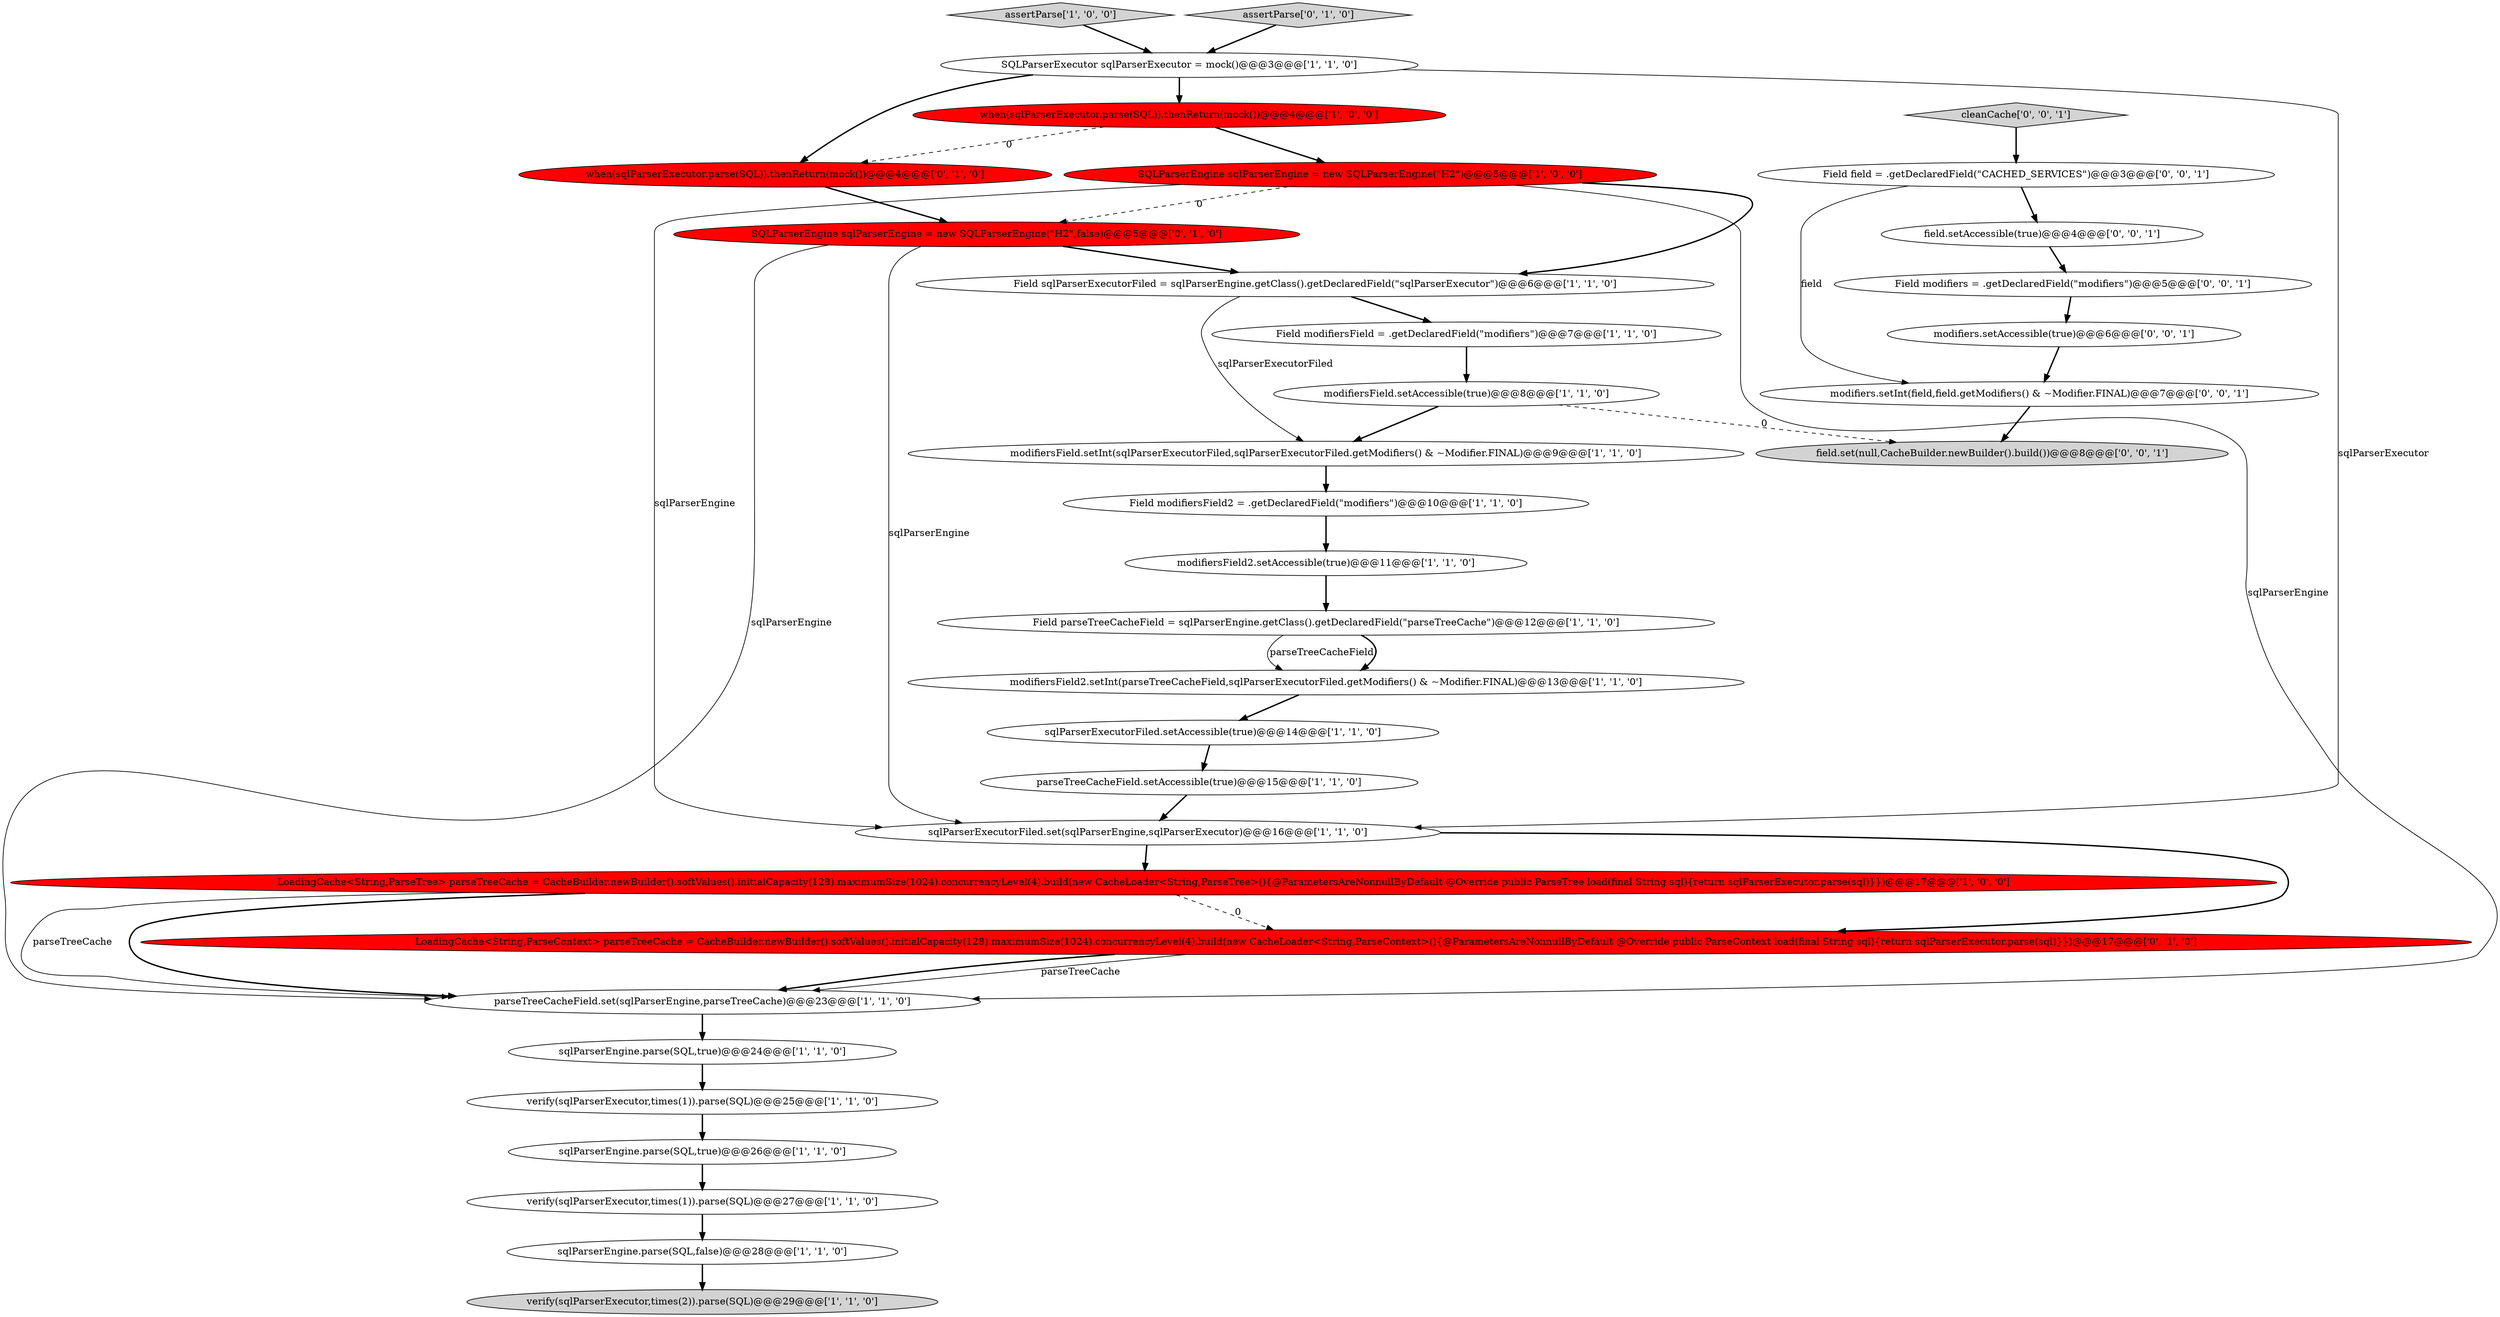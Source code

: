 digraph {
33 [style = filled, label = "modifiers.setAccessible(true)@@@6@@@['0', '0', '1']", fillcolor = white, shape = ellipse image = "AAA0AAABBB3BBB"];
22 [style = filled, label = "sqlParserEngine.parse(SQL,false)@@@28@@@['1', '1', '0']", fillcolor = white, shape = ellipse image = "AAA0AAABBB1BBB"];
13 [style = filled, label = "sqlParserExecutorFiled.set(sqlParserEngine,sqlParserExecutor)@@@16@@@['1', '1', '0']", fillcolor = white, shape = ellipse image = "AAA0AAABBB1BBB"];
5 [style = filled, label = "modifiersField2.setAccessible(true)@@@11@@@['1', '1', '0']", fillcolor = white, shape = ellipse image = "AAA0AAABBB1BBB"];
32 [style = filled, label = "cleanCache['0', '0', '1']", fillcolor = lightgray, shape = diamond image = "AAA0AAABBB3BBB"];
8 [style = filled, label = "SQLParserEngine sqlParserEngine = new SQLParserEngine(\"H2\")@@@5@@@['1', '0', '0']", fillcolor = red, shape = ellipse image = "AAA1AAABBB1BBB"];
23 [style = filled, label = "LoadingCache<String,ParseContext> parseTreeCache = CacheBuilder.newBuilder().softValues().initialCapacity(128).maximumSize(1024).concurrencyLevel(4).build(new CacheLoader<String,ParseContext>(){@ParametersAreNonnullByDefault @Override public ParseContext load(final String sql){return sqlParserExecutor.parse(sql)}})@@@17@@@['0', '1', '0']", fillcolor = red, shape = ellipse image = "AAA1AAABBB2BBB"];
26 [style = filled, label = "when(sqlParserExecutor.parse(SQL)).thenReturn(mock())@@@4@@@['0', '1', '0']", fillcolor = red, shape = ellipse image = "AAA1AAABBB2BBB"];
15 [style = filled, label = "modifiersField.setAccessible(true)@@@8@@@['1', '1', '0']", fillcolor = white, shape = ellipse image = "AAA0AAABBB1BBB"];
0 [style = filled, label = "when(sqlParserExecutor.parse(SQL)).thenReturn(mock())@@@4@@@['1', '0', '0']", fillcolor = red, shape = ellipse image = "AAA1AAABBB1BBB"];
21 [style = filled, label = "Field modifiersField2 = .getDeclaredField(\"modifiers\")@@@10@@@['1', '1', '0']", fillcolor = white, shape = ellipse image = "AAA0AAABBB1BBB"];
16 [style = filled, label = "Field parseTreeCacheField = sqlParserEngine.getClass().getDeclaredField(\"parseTreeCache\")@@@12@@@['1', '1', '0']", fillcolor = white, shape = ellipse image = "AAA0AAABBB1BBB"];
20 [style = filled, label = "modifiersField.setInt(sqlParserExecutorFiled,sqlParserExecutorFiled.getModifiers() & ~Modifier.FINAL)@@@9@@@['1', '1', '0']", fillcolor = white, shape = ellipse image = "AAA0AAABBB1BBB"];
4 [style = filled, label = "parseTreeCacheField.setAccessible(true)@@@15@@@['1', '1', '0']", fillcolor = white, shape = ellipse image = "AAA0AAABBB1BBB"];
3 [style = filled, label = "sqlParserEngine.parse(SQL,true)@@@26@@@['1', '1', '0']", fillcolor = white, shape = ellipse image = "AAA0AAABBB1BBB"];
30 [style = filled, label = "modifiers.setInt(field,field.getModifiers() & ~Modifier.FINAL)@@@7@@@['0', '0', '1']", fillcolor = white, shape = ellipse image = "AAA0AAABBB3BBB"];
1 [style = filled, label = "LoadingCache<String,ParseTree> parseTreeCache = CacheBuilder.newBuilder().softValues().initialCapacity(128).maximumSize(1024).concurrencyLevel(4).build(new CacheLoader<String,ParseTree>(){@ParametersAreNonnullByDefault @Override public ParseTree load(final String sql){return sqlParserExecutor.parse(sql)}})@@@17@@@['1', '0', '0']", fillcolor = red, shape = ellipse image = "AAA1AAABBB1BBB"];
19 [style = filled, label = "Field modifiersField = .getDeclaredField(\"modifiers\")@@@7@@@['1', '1', '0']", fillcolor = white, shape = ellipse image = "AAA0AAABBB1BBB"];
24 [style = filled, label = "SQLParserEngine sqlParserEngine = new SQLParserEngine(\"H2\",false)@@@5@@@['0', '1', '0']", fillcolor = red, shape = ellipse image = "AAA1AAABBB2BBB"];
31 [style = filled, label = "Field modifiers = .getDeclaredField(\"modifiers\")@@@5@@@['0', '0', '1']", fillcolor = white, shape = ellipse image = "AAA0AAABBB3BBB"];
6 [style = filled, label = "parseTreeCacheField.set(sqlParserEngine,parseTreeCache)@@@23@@@['1', '1', '0']", fillcolor = white, shape = ellipse image = "AAA0AAABBB1BBB"];
29 [style = filled, label = "field.set(null,CacheBuilder.newBuilder().build())@@@8@@@['0', '0', '1']", fillcolor = lightgray, shape = ellipse image = "AAA0AAABBB3BBB"];
17 [style = filled, label = "sqlParserExecutorFiled.setAccessible(true)@@@14@@@['1', '1', '0']", fillcolor = white, shape = ellipse image = "AAA0AAABBB1BBB"];
27 [style = filled, label = "Field field = .getDeclaredField(\"CACHED_SERVICES\")@@@3@@@['0', '0', '1']", fillcolor = white, shape = ellipse image = "AAA0AAABBB3BBB"];
18 [style = filled, label = "assertParse['1', '0', '0']", fillcolor = lightgray, shape = diamond image = "AAA0AAABBB1BBB"];
10 [style = filled, label = "SQLParserExecutor sqlParserExecutor = mock()@@@3@@@['1', '1', '0']", fillcolor = white, shape = ellipse image = "AAA0AAABBB1BBB"];
2 [style = filled, label = "sqlParserEngine.parse(SQL,true)@@@24@@@['1', '1', '0']", fillcolor = white, shape = ellipse image = "AAA0AAABBB1BBB"];
11 [style = filled, label = "verify(sqlParserExecutor,times(2)).parse(SQL)@@@29@@@['1', '1', '0']", fillcolor = lightgray, shape = ellipse image = "AAA0AAABBB1BBB"];
12 [style = filled, label = "modifiersField2.setInt(parseTreeCacheField,sqlParserExecutorFiled.getModifiers() & ~Modifier.FINAL)@@@13@@@['1', '1', '0']", fillcolor = white, shape = ellipse image = "AAA0AAABBB1BBB"];
9 [style = filled, label = "verify(sqlParserExecutor,times(1)).parse(SQL)@@@25@@@['1', '1', '0']", fillcolor = white, shape = ellipse image = "AAA0AAABBB1BBB"];
25 [style = filled, label = "assertParse['0', '1', '0']", fillcolor = lightgray, shape = diamond image = "AAA0AAABBB2BBB"];
28 [style = filled, label = "field.setAccessible(true)@@@4@@@['0', '0', '1']", fillcolor = white, shape = ellipse image = "AAA0AAABBB3BBB"];
14 [style = filled, label = "Field sqlParserExecutorFiled = sqlParserEngine.getClass().getDeclaredField(\"sqlParserExecutor\")@@@6@@@['1', '1', '0']", fillcolor = white, shape = ellipse image = "AAA0AAABBB1BBB"];
7 [style = filled, label = "verify(sqlParserExecutor,times(1)).parse(SQL)@@@27@@@['1', '1', '0']", fillcolor = white, shape = ellipse image = "AAA0AAABBB1BBB"];
27->28 [style = bold, label=""];
28->31 [style = bold, label=""];
4->13 [style = bold, label=""];
12->17 [style = bold, label=""];
23->6 [style = solid, label="parseTreeCache"];
8->14 [style = bold, label=""];
14->19 [style = bold, label=""];
32->27 [style = bold, label=""];
10->26 [style = bold, label=""];
1->6 [style = solid, label="parseTreeCache"];
0->26 [style = dashed, label="0"];
15->29 [style = dashed, label="0"];
2->9 [style = bold, label=""];
24->6 [style = solid, label="sqlParserEngine"];
8->24 [style = dashed, label="0"];
26->24 [style = bold, label=""];
30->29 [style = bold, label=""];
13->1 [style = bold, label=""];
8->6 [style = solid, label="sqlParserEngine"];
24->14 [style = bold, label=""];
6->2 [style = bold, label=""];
20->21 [style = bold, label=""];
5->16 [style = bold, label=""];
14->20 [style = solid, label="sqlParserExecutorFiled"];
8->13 [style = solid, label="sqlParserEngine"];
21->5 [style = bold, label=""];
7->22 [style = bold, label=""];
24->13 [style = solid, label="sqlParserEngine"];
1->6 [style = bold, label=""];
27->30 [style = solid, label="field"];
18->10 [style = bold, label=""];
3->7 [style = bold, label=""];
15->20 [style = bold, label=""];
31->33 [style = bold, label=""];
23->6 [style = bold, label=""];
16->12 [style = solid, label="parseTreeCacheField"];
10->0 [style = bold, label=""];
0->8 [style = bold, label=""];
13->23 [style = bold, label=""];
33->30 [style = bold, label=""];
9->3 [style = bold, label=""];
10->13 [style = solid, label="sqlParserExecutor"];
25->10 [style = bold, label=""];
19->15 [style = bold, label=""];
1->23 [style = dashed, label="0"];
16->12 [style = bold, label=""];
22->11 [style = bold, label=""];
17->4 [style = bold, label=""];
}
